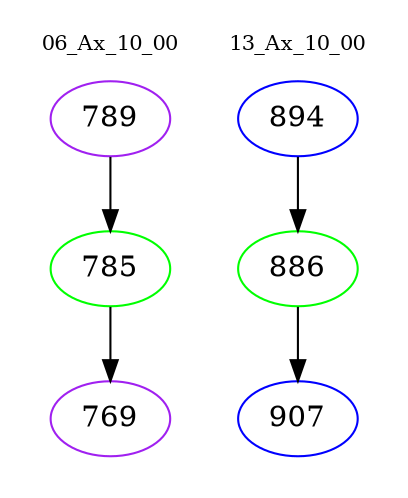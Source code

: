 digraph{
subgraph cluster_0 {
color = white
label = "06_Ax_10_00";
fontsize=10;
T0_789 [label="789", color="purple"]
T0_789 -> T0_785 [color="black"]
T0_785 [label="785", color="green"]
T0_785 -> T0_769 [color="black"]
T0_769 [label="769", color="purple"]
}
subgraph cluster_1 {
color = white
label = "13_Ax_10_00";
fontsize=10;
T1_894 [label="894", color="blue"]
T1_894 -> T1_886 [color="black"]
T1_886 [label="886", color="green"]
T1_886 -> T1_907 [color="black"]
T1_907 [label="907", color="blue"]
}
}

